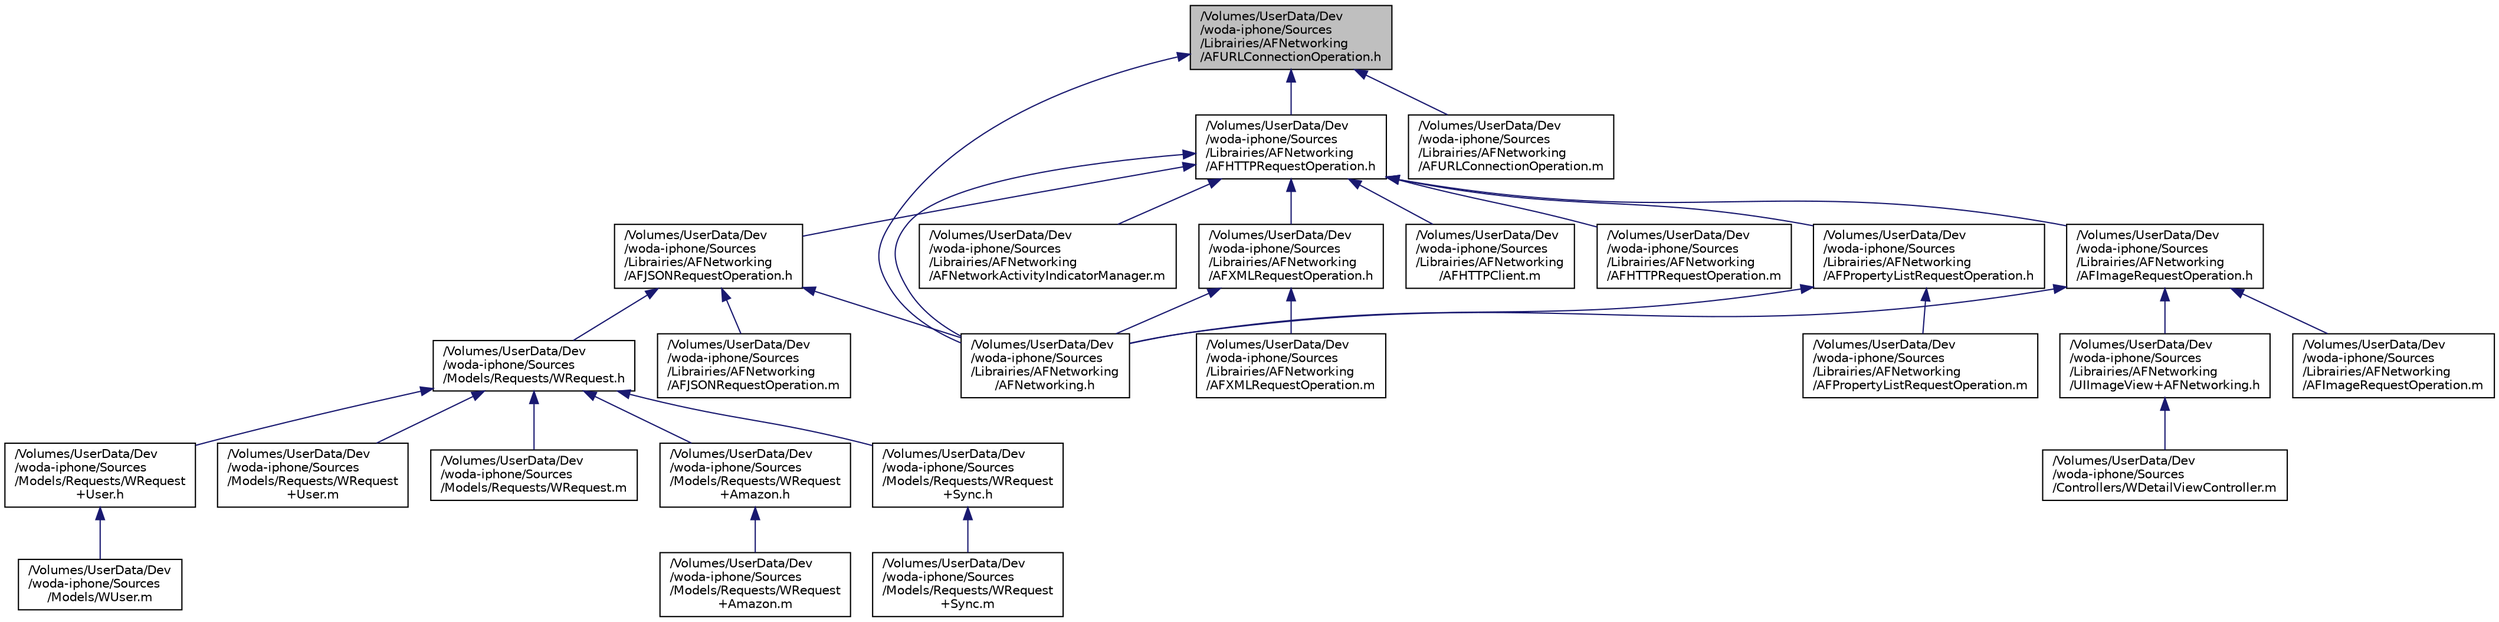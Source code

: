 digraph "/Volumes/UserData/Dev/woda-iphone/Sources/Librairies/AFNetworking/AFURLConnectionOperation.h"
{
  edge [fontname="Helvetica",fontsize="10",labelfontname="Helvetica",labelfontsize="10"];
  node [fontname="Helvetica",fontsize="10",shape=record];
  Node1 [label="/Volumes/UserData/Dev\l/woda-iphone/Sources\l/Librairies/AFNetworking\l/AFURLConnectionOperation.h",height=0.2,width=0.4,color="black", fillcolor="grey75", style="filled" fontcolor="black"];
  Node1 -> Node2 [dir="back",color="midnightblue",fontsize="10",style="solid"];
  Node2 [label="/Volumes/UserData/Dev\l/woda-iphone/Sources\l/Librairies/AFNetworking\l/AFHTTPRequestOperation.h",height=0.2,width=0.4,color="black", fillcolor="white", style="filled",URL="$_a_f_h_t_t_p_request_operation_8h.html"];
  Node2 -> Node3 [dir="back",color="midnightblue",fontsize="10",style="solid"];
  Node3 [label="/Volumes/UserData/Dev\l/woda-iphone/Sources\l/Librairies/AFNetworking\l/AFHTTPClient.m",height=0.2,width=0.4,color="black", fillcolor="white", style="filled",URL="$_a_f_h_t_t_p_client_8m.html"];
  Node2 -> Node4 [dir="back",color="midnightblue",fontsize="10",style="solid"];
  Node4 [label="/Volumes/UserData/Dev\l/woda-iphone/Sources\l/Librairies/AFNetworking\l/AFHTTPRequestOperation.m",height=0.2,width=0.4,color="black", fillcolor="white", style="filled",URL="$_a_f_h_t_t_p_request_operation_8m.html"];
  Node2 -> Node5 [dir="back",color="midnightblue",fontsize="10",style="solid"];
  Node5 [label="/Volumes/UserData/Dev\l/woda-iphone/Sources\l/Librairies/AFNetworking\l/AFImageRequestOperation.h",height=0.2,width=0.4,color="black", fillcolor="white", style="filled",URL="$_a_f_image_request_operation_8h.html"];
  Node5 -> Node6 [dir="back",color="midnightblue",fontsize="10",style="solid"];
  Node6 [label="/Volumes/UserData/Dev\l/woda-iphone/Sources\l/Librairies/AFNetworking\l/AFImageRequestOperation.m",height=0.2,width=0.4,color="black", fillcolor="white", style="filled",URL="$_a_f_image_request_operation_8m.html"];
  Node5 -> Node7 [dir="back",color="midnightblue",fontsize="10",style="solid"];
  Node7 [label="/Volumes/UserData/Dev\l/woda-iphone/Sources\l/Librairies/AFNetworking\l/AFNetworking.h",height=0.2,width=0.4,color="black", fillcolor="white", style="filled",URL="$_a_f_networking_8h.html"];
  Node5 -> Node8 [dir="back",color="midnightblue",fontsize="10",style="solid"];
  Node8 [label="/Volumes/UserData/Dev\l/woda-iphone/Sources\l/Librairies/AFNetworking\l/UIImageView+AFNetworking.h",height=0.2,width=0.4,color="black", fillcolor="white", style="filled",URL="$_u_i_image_view_09_a_f_networking_8h.html"];
  Node8 -> Node9 [dir="back",color="midnightblue",fontsize="10",style="solid"];
  Node9 [label="/Volumes/UserData/Dev\l/woda-iphone/Sources\l/Controllers/WDetailViewController.m",height=0.2,width=0.4,color="black", fillcolor="white", style="filled",URL="$_w_detail_view_controller_8m.html"];
  Node2 -> Node10 [dir="back",color="midnightblue",fontsize="10",style="solid"];
  Node10 [label="/Volumes/UserData/Dev\l/woda-iphone/Sources\l/Librairies/AFNetworking\l/AFJSONRequestOperation.h",height=0.2,width=0.4,color="black", fillcolor="white", style="filled",URL="$_a_f_j_s_o_n_request_operation_8h.html"];
  Node10 -> Node11 [dir="back",color="midnightblue",fontsize="10",style="solid"];
  Node11 [label="/Volumes/UserData/Dev\l/woda-iphone/Sources\l/Librairies/AFNetworking\l/AFJSONRequestOperation.m",height=0.2,width=0.4,color="black", fillcolor="white", style="filled",URL="$_a_f_j_s_o_n_request_operation_8m.html"];
  Node10 -> Node7 [dir="back",color="midnightblue",fontsize="10",style="solid"];
  Node10 -> Node12 [dir="back",color="midnightblue",fontsize="10",style="solid"];
  Node12 [label="/Volumes/UserData/Dev\l/woda-iphone/Sources\l/Models/Requests/WRequest.h",height=0.2,width=0.4,color="black", fillcolor="white", style="filled",URL="$_w_request_8h.html"];
  Node12 -> Node13 [dir="back",color="midnightblue",fontsize="10",style="solid"];
  Node13 [label="/Volumes/UserData/Dev\l/woda-iphone/Sources\l/Models/Requests/WRequest\l+Amazon.h",height=0.2,width=0.4,color="black", fillcolor="white", style="filled",URL="$_w_request_09_amazon_8h.html"];
  Node13 -> Node14 [dir="back",color="midnightblue",fontsize="10",style="solid"];
  Node14 [label="/Volumes/UserData/Dev\l/woda-iphone/Sources\l/Models/Requests/WRequest\l+Amazon.m",height=0.2,width=0.4,color="black", fillcolor="white", style="filled",URL="$_w_request_09_amazon_8m.html"];
  Node12 -> Node15 [dir="back",color="midnightblue",fontsize="10",style="solid"];
  Node15 [label="/Volumes/UserData/Dev\l/woda-iphone/Sources\l/Models/Requests/WRequest\l+Sync.h",height=0.2,width=0.4,color="black", fillcolor="white", style="filled",URL="$_w_request_09_sync_8h.html"];
  Node15 -> Node16 [dir="back",color="midnightblue",fontsize="10",style="solid"];
  Node16 [label="/Volumes/UserData/Dev\l/woda-iphone/Sources\l/Models/Requests/WRequest\l+Sync.m",height=0.2,width=0.4,color="black", fillcolor="white", style="filled",URL="$_w_request_09_sync_8m.html"];
  Node12 -> Node17 [dir="back",color="midnightblue",fontsize="10",style="solid"];
  Node17 [label="/Volumes/UserData/Dev\l/woda-iphone/Sources\l/Models/Requests/WRequest\l+User.h",height=0.2,width=0.4,color="black", fillcolor="white", style="filled",URL="$_w_request_09_user_8h.html"];
  Node17 -> Node18 [dir="back",color="midnightblue",fontsize="10",style="solid"];
  Node18 [label="/Volumes/UserData/Dev\l/woda-iphone/Sources\l/Models/WUser.m",height=0.2,width=0.4,color="black", fillcolor="white", style="filled",URL="$_w_user_8m.html"];
  Node12 -> Node19 [dir="back",color="midnightblue",fontsize="10",style="solid"];
  Node19 [label="/Volumes/UserData/Dev\l/woda-iphone/Sources\l/Models/Requests/WRequest\l+User.m",height=0.2,width=0.4,color="black", fillcolor="white", style="filled",URL="$_w_request_09_user_8m.html"];
  Node12 -> Node20 [dir="back",color="midnightblue",fontsize="10",style="solid"];
  Node20 [label="/Volumes/UserData/Dev\l/woda-iphone/Sources\l/Models/Requests/WRequest.m",height=0.2,width=0.4,color="black", fillcolor="white", style="filled",URL="$_w_request_8m.html"];
  Node2 -> Node21 [dir="back",color="midnightblue",fontsize="10",style="solid"];
  Node21 [label="/Volumes/UserData/Dev\l/woda-iphone/Sources\l/Librairies/AFNetworking\l/AFNetworkActivityIndicatorManager.m",height=0.2,width=0.4,color="black", fillcolor="white", style="filled",URL="$_a_f_network_activity_indicator_manager_8m.html"];
  Node2 -> Node7 [dir="back",color="midnightblue",fontsize="10",style="solid"];
  Node2 -> Node22 [dir="back",color="midnightblue",fontsize="10",style="solid"];
  Node22 [label="/Volumes/UserData/Dev\l/woda-iphone/Sources\l/Librairies/AFNetworking\l/AFXMLRequestOperation.h",height=0.2,width=0.4,color="black", fillcolor="white", style="filled",URL="$_a_f_x_m_l_request_operation_8h.html"];
  Node22 -> Node7 [dir="back",color="midnightblue",fontsize="10",style="solid"];
  Node22 -> Node23 [dir="back",color="midnightblue",fontsize="10",style="solid"];
  Node23 [label="/Volumes/UserData/Dev\l/woda-iphone/Sources\l/Librairies/AFNetworking\l/AFXMLRequestOperation.m",height=0.2,width=0.4,color="black", fillcolor="white", style="filled",URL="$_a_f_x_m_l_request_operation_8m.html"];
  Node2 -> Node24 [dir="back",color="midnightblue",fontsize="10",style="solid"];
  Node24 [label="/Volumes/UserData/Dev\l/woda-iphone/Sources\l/Librairies/AFNetworking\l/AFPropertyListRequestOperation.h",height=0.2,width=0.4,color="black", fillcolor="white", style="filled",URL="$_a_f_property_list_request_operation_8h.html"];
  Node24 -> Node7 [dir="back",color="midnightblue",fontsize="10",style="solid"];
  Node24 -> Node25 [dir="back",color="midnightblue",fontsize="10",style="solid"];
  Node25 [label="/Volumes/UserData/Dev\l/woda-iphone/Sources\l/Librairies/AFNetworking\l/AFPropertyListRequestOperation.m",height=0.2,width=0.4,color="black", fillcolor="white", style="filled",URL="$_a_f_property_list_request_operation_8m.html"];
  Node1 -> Node7 [dir="back",color="midnightblue",fontsize="10",style="solid"];
  Node1 -> Node26 [dir="back",color="midnightblue",fontsize="10",style="solid"];
  Node26 [label="/Volumes/UserData/Dev\l/woda-iphone/Sources\l/Librairies/AFNetworking\l/AFURLConnectionOperation.m",height=0.2,width=0.4,color="black", fillcolor="white", style="filled",URL="$_a_f_u_r_l_connection_operation_8m.html"];
}
